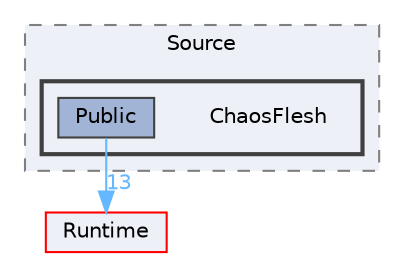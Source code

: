 digraph "ChaosFlesh"
{
 // INTERACTIVE_SVG=YES
 // LATEX_PDF_SIZE
  bgcolor="transparent";
  edge [fontname=Helvetica,fontsize=10,labelfontname=Helvetica,labelfontsize=10];
  node [fontname=Helvetica,fontsize=10,shape=box,height=0.2,width=0.4];
  compound=true
  subgraph clusterdir_f6318743689f2090f72fd6277770d4f7 {
    graph [ bgcolor="#edf0f7", pencolor="grey50", label="Source", fontname=Helvetica,fontsize=10 style="filled,dashed", URL="dir_f6318743689f2090f72fd6277770d4f7.html",tooltip=""]
  subgraph clusterdir_1df7862559c6e9e91f2a130f0ff33d91 {
    graph [ bgcolor="#edf0f7", pencolor="grey25", label="", fontname=Helvetica,fontsize=10 style="filled,bold", URL="dir_1df7862559c6e9e91f2a130f0ff33d91.html",tooltip=""]
    dir_1df7862559c6e9e91f2a130f0ff33d91 [shape=plaintext, label="ChaosFlesh"];
  dir_49faa07d9ca63872138a6562e6e8c648 [label="Public", fillcolor="#a2b4d6", color="grey25", style="filled", URL="dir_49faa07d9ca63872138a6562e6e8c648.html",tooltip=""];
  }
  }
  dir_7536b172fbd480bfd146a1b1acd6856b [label="Runtime", fillcolor="#edf0f7", color="red", style="filled", URL="dir_7536b172fbd480bfd146a1b1acd6856b.html",tooltip=""];
  dir_49faa07d9ca63872138a6562e6e8c648->dir_7536b172fbd480bfd146a1b1acd6856b [headlabel="13", labeldistance=1.5 headhref="dir_000796_000984.html" href="dir_000796_000984.html" color="steelblue1" fontcolor="steelblue1"];
}
